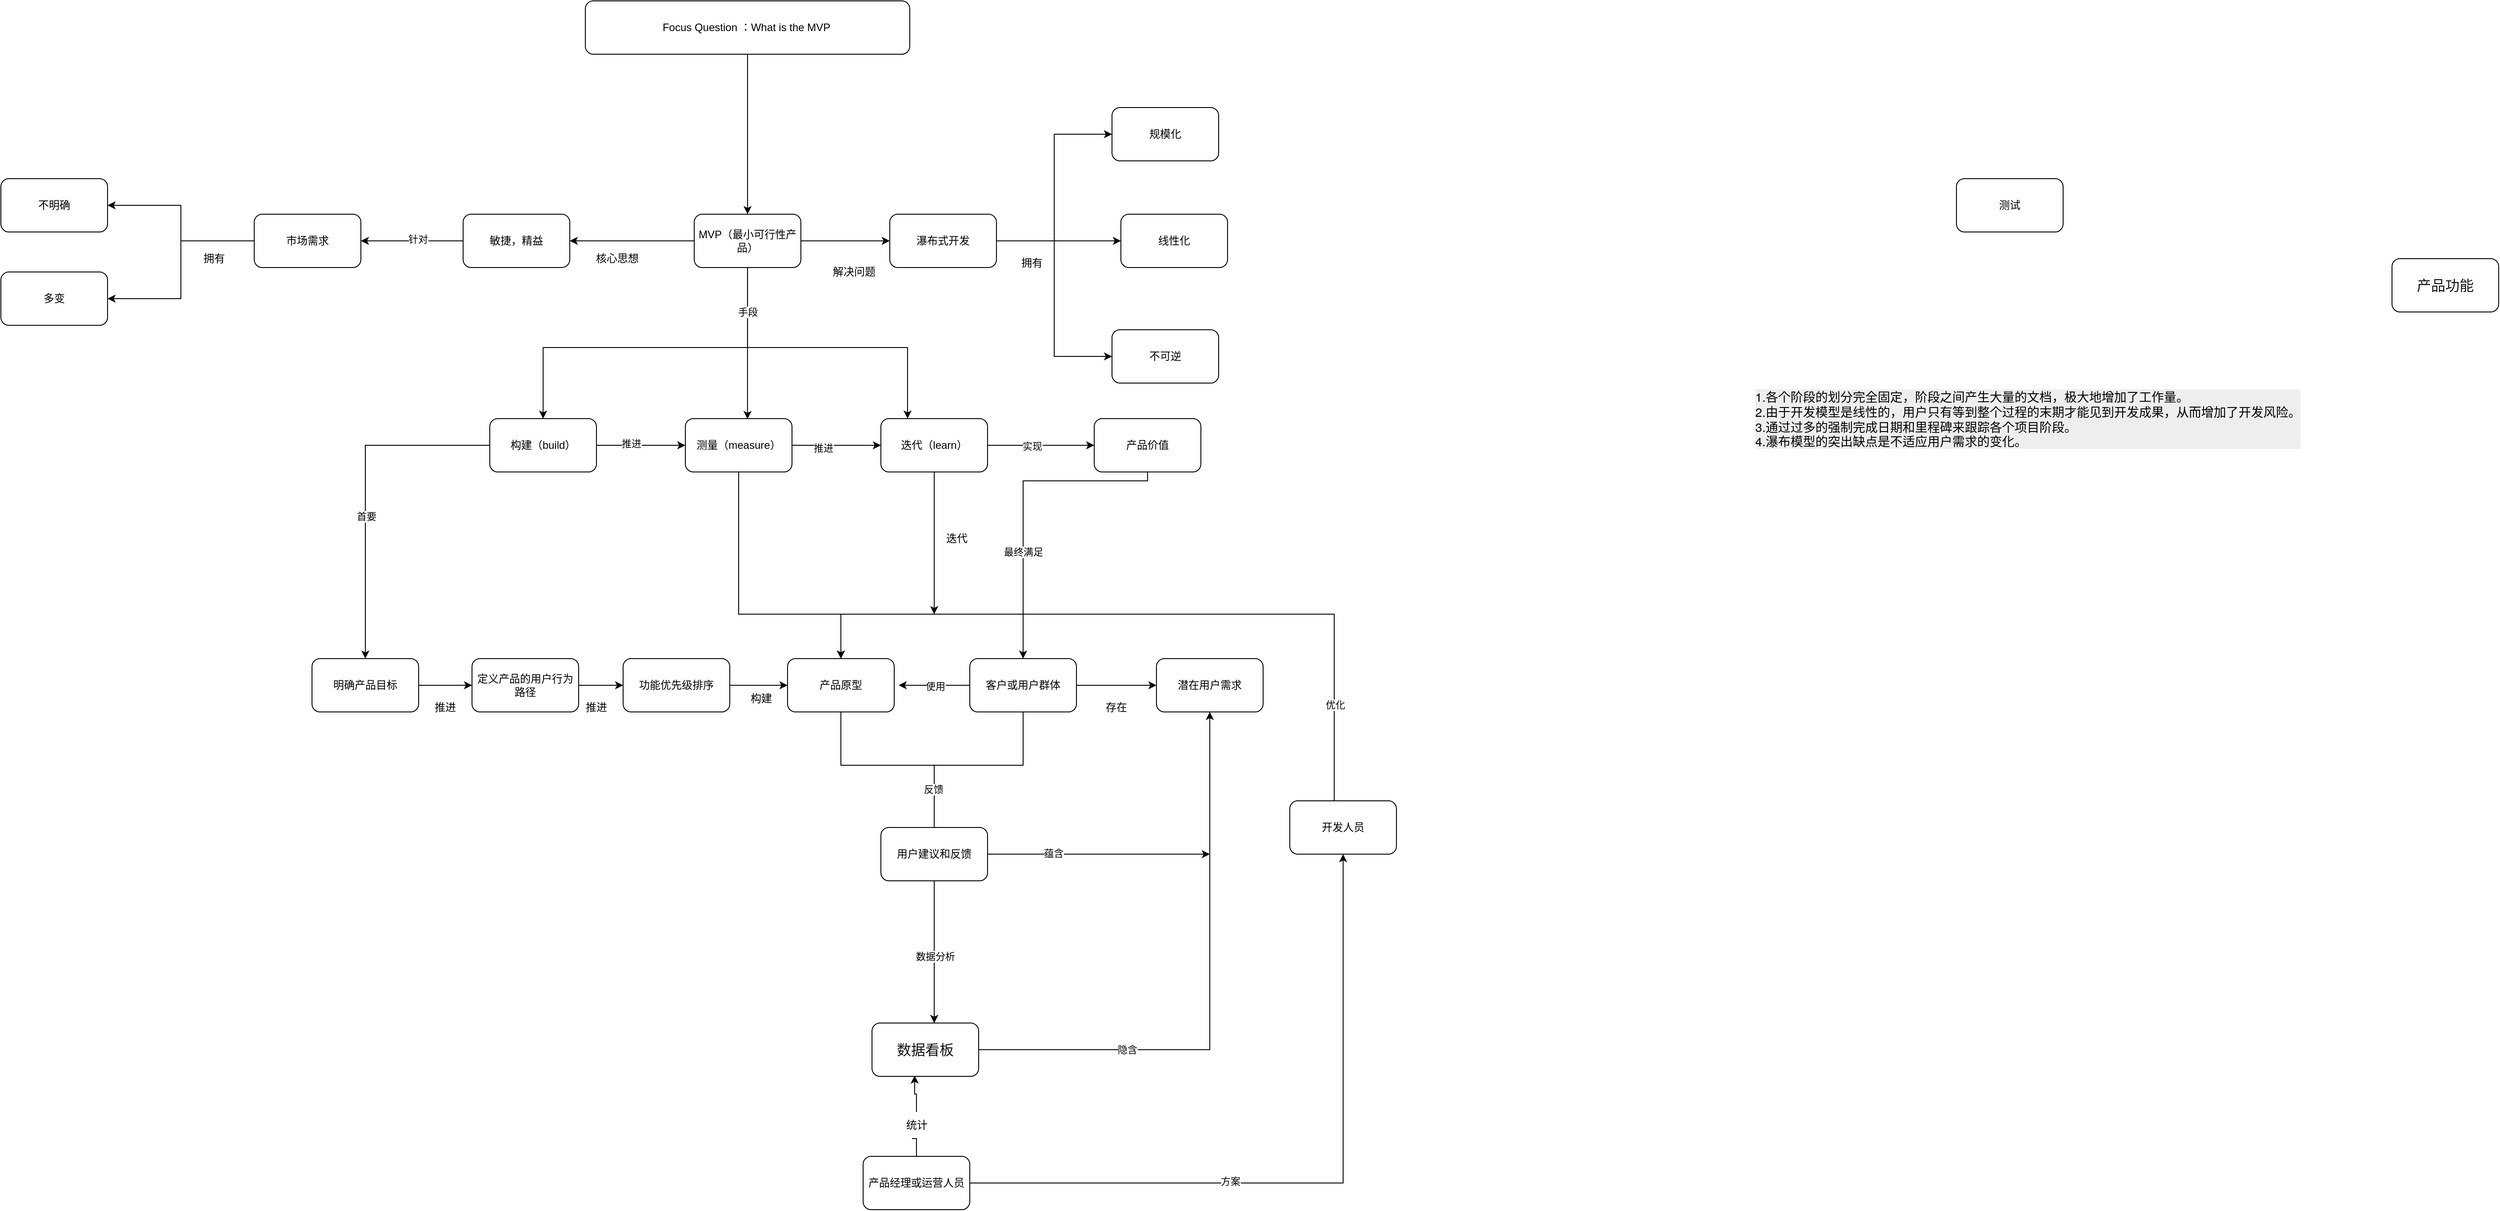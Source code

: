 <mxfile version="20.2.2" type="github">
  <diagram id="xvUX5qQLCBp6dpglBEQe" name="Page-1">
    <mxGraphModel dx="4820" dy="1690" grid="1" gridSize="10" guides="1" tooltips="1" connect="1" arrows="1" fold="1" page="1" pageScale="1" pageWidth="850" pageHeight="1100" math="0" shadow="0">
      <root>
        <mxCell id="0" />
        <mxCell id="1" parent="0" />
        <mxCell id="tEKggc_TftKG10XTZEe7-66" style="edgeStyle=orthogonalEdgeStyle;rounded=0;orthogonalLoop=1;jettySize=auto;html=1;" edge="1" parent="1" source="Z29zKsFdyH_NHhmtxofu-5" target="tEKggc_TftKG10XTZEe7-9">
          <mxGeometry relative="1" as="geometry" />
        </mxCell>
        <mxCell id="Z29zKsFdyH_NHhmtxofu-5" value="Focus Question ：What is the MVP&amp;nbsp;" style="rounded=1;whiteSpace=wrap;html=1;" parent="1" vertex="1">
          <mxGeometry x="-322.5" y="80" width="365" height="60" as="geometry" />
        </mxCell>
        <mxCell id="tEKggc_TftKG10XTZEe7-21" style="edgeStyle=orthogonalEdgeStyle;rounded=0;orthogonalLoop=1;jettySize=auto;html=1;" edge="1" parent="1" source="Z29zKsFdyH_NHhmtxofu-6">
          <mxGeometry relative="1" as="geometry">
            <mxPoint x="30" y="850" as="targetPoint" />
          </mxGeometry>
        </mxCell>
        <mxCell id="tEKggc_TftKG10XTZEe7-22" value="使用" style="edgeLabel;html=1;align=center;verticalAlign=middle;resizable=0;points=[];" vertex="1" connectable="0" parent="tEKggc_TftKG10XTZEe7-21">
          <mxGeometry x="0.263" y="-3" relative="1" as="geometry">
            <mxPoint x="11" y="3" as="offset" />
          </mxGeometry>
        </mxCell>
        <mxCell id="tEKggc_TftKG10XTZEe7-23" style="edgeStyle=orthogonalEdgeStyle;rounded=0;orthogonalLoop=1;jettySize=auto;html=1;" edge="1" parent="1" source="Z29zKsFdyH_NHhmtxofu-6" target="tEKggc_TftKG10XTZEe7-19">
          <mxGeometry relative="1" as="geometry">
            <Array as="points">
              <mxPoint x="170" y="940" />
              <mxPoint x="70" y="940" />
            </Array>
          </mxGeometry>
        </mxCell>
        <mxCell id="tEKggc_TftKG10XTZEe7-52" style="edgeStyle=orthogonalEdgeStyle;rounded=0;orthogonalLoop=1;jettySize=auto;html=1;entryX=0;entryY=0.5;entryDx=0;entryDy=0;" edge="1" parent="1" source="Z29zKsFdyH_NHhmtxofu-6" target="tEKggc_TftKG10XTZEe7-51">
          <mxGeometry relative="1" as="geometry" />
        </mxCell>
        <mxCell id="Z29zKsFdyH_NHhmtxofu-6" value="客户或用户群体" style="rounded=1;whiteSpace=wrap;html=1;" parent="1" vertex="1">
          <mxGeometry x="110" y="820" width="120" height="60" as="geometry" />
        </mxCell>
        <mxCell id="Z29zKsFdyH_NHhmtxofu-8" value="测试" style="rounded=1;whiteSpace=wrap;html=1;" parent="1" vertex="1">
          <mxGeometry x="1220" y="280" width="120" height="60" as="geometry" />
        </mxCell>
        <mxCell id="tEKggc_TftKG10XTZEe7-80" style="edgeStyle=orthogonalEdgeStyle;rounded=0;orthogonalLoop=1;jettySize=auto;html=1;entryX=0;entryY=0.5;entryDx=0;entryDy=0;" edge="1" parent="1" source="tEKggc_TftKG10XTZEe7-1" target="tEKggc_TftKG10XTZEe7-79">
          <mxGeometry relative="1" as="geometry" />
        </mxCell>
        <mxCell id="tEKggc_TftKG10XTZEe7-1" value="瀑布式开发" style="rounded=1;whiteSpace=wrap;html=1;" vertex="1" parent="1">
          <mxGeometry x="20" y="320" width="120" height="60" as="geometry" />
        </mxCell>
        <mxCell id="tEKggc_TftKG10XTZEe7-5" value="&lt;span style=&quot;color: rgb(18, 18, 18); font-family: -apple-system, BlinkMacSystemFont, &amp;quot;Helvetica Neue&amp;quot;, &amp;quot;PingFang SC&amp;quot;, &amp;quot;Microsoft YaHei&amp;quot;, &amp;quot;Source Han Sans SC&amp;quot;, &amp;quot;Noto Sans CJK SC&amp;quot;, &amp;quot;WenQuanYi Micro Hei&amp;quot;, sans-serif; font-size: medium; text-align: start; background-color: rgb(255, 255, 255);&quot;&gt;产品功能&lt;/span&gt;" style="rounded=1;whiteSpace=wrap;html=1;" vertex="1" parent="1">
          <mxGeometry x="1710" y="370" width="120" height="60" as="geometry" />
        </mxCell>
        <mxCell id="tEKggc_TftKG10XTZEe7-11" style="edgeStyle=orthogonalEdgeStyle;rounded=0;orthogonalLoop=1;jettySize=auto;html=1;entryX=0;entryY=0.5;entryDx=0;entryDy=0;" edge="1" parent="1" source="tEKggc_TftKG10XTZEe7-6" target="tEKggc_TftKG10XTZEe7-7">
          <mxGeometry relative="1" as="geometry" />
        </mxCell>
        <mxCell id="tEKggc_TftKG10XTZEe7-13" value="推进" style="edgeLabel;html=1;align=center;verticalAlign=middle;resizable=0;points=[];" vertex="1" connectable="0" parent="tEKggc_TftKG10XTZEe7-11">
          <mxGeometry x="-0.302" y="-3" relative="1" as="geometry">
            <mxPoint as="offset" />
          </mxGeometry>
        </mxCell>
        <mxCell id="tEKggc_TftKG10XTZEe7-35" style="edgeStyle=orthogonalEdgeStyle;rounded=0;orthogonalLoop=1;jettySize=auto;html=1;" edge="1" parent="1" source="tEKggc_TftKG10XTZEe7-6" target="tEKggc_TftKG10XTZEe7-17">
          <mxGeometry relative="1" as="geometry">
            <Array as="points">
              <mxPoint x="-150" y="770" />
              <mxPoint x="-35" y="770" />
            </Array>
          </mxGeometry>
        </mxCell>
        <mxCell id="tEKggc_TftKG10XTZEe7-6" value="测量（measure）" style="rounded=1;whiteSpace=wrap;html=1;" vertex="1" parent="1">
          <mxGeometry x="-210" y="550" width="120" height="60" as="geometry" />
        </mxCell>
        <mxCell id="tEKggc_TftKG10XTZEe7-42" style="edgeStyle=orthogonalEdgeStyle;rounded=0;orthogonalLoop=1;jettySize=auto;html=1;" edge="1" parent="1" source="tEKggc_TftKG10XTZEe7-7">
          <mxGeometry relative="1" as="geometry">
            <mxPoint x="70" y="770" as="targetPoint" />
          </mxGeometry>
        </mxCell>
        <mxCell id="tEKggc_TftKG10XTZEe7-49" style="edgeStyle=orthogonalEdgeStyle;rounded=0;orthogonalLoop=1;jettySize=auto;html=1;entryX=0;entryY=0.5;entryDx=0;entryDy=0;" edge="1" parent="1" source="tEKggc_TftKG10XTZEe7-7" target="tEKggc_TftKG10XTZEe7-48">
          <mxGeometry relative="1" as="geometry" />
        </mxCell>
        <mxCell id="tEKggc_TftKG10XTZEe7-50" value="实现" style="edgeLabel;html=1;align=center;verticalAlign=middle;resizable=0;points=[];" vertex="1" connectable="0" parent="tEKggc_TftKG10XTZEe7-49">
          <mxGeometry x="-0.173" y="-1" relative="1" as="geometry">
            <mxPoint as="offset" />
          </mxGeometry>
        </mxCell>
        <mxCell id="tEKggc_TftKG10XTZEe7-7" value="迭代（learn）" style="rounded=1;whiteSpace=wrap;html=1;" vertex="1" parent="1">
          <mxGeometry x="10" y="550" width="120" height="60" as="geometry" />
        </mxCell>
        <mxCell id="tEKggc_TftKG10XTZEe7-10" style="edgeStyle=orthogonalEdgeStyle;rounded=0;orthogonalLoop=1;jettySize=auto;html=1;entryX=0;entryY=0.5;entryDx=0;entryDy=0;" edge="1" parent="1" source="tEKggc_TftKG10XTZEe7-8" target="tEKggc_TftKG10XTZEe7-6">
          <mxGeometry relative="1" as="geometry" />
        </mxCell>
        <mxCell id="tEKggc_TftKG10XTZEe7-12" value="推进" style="edgeLabel;html=1;align=center;verticalAlign=middle;resizable=0;points=[];" vertex="1" connectable="0" parent="tEKggc_TftKG10XTZEe7-10">
          <mxGeometry x="-0.222" y="2" relative="1" as="geometry">
            <mxPoint as="offset" />
          </mxGeometry>
        </mxCell>
        <mxCell id="tEKggc_TftKG10XTZEe7-44" style="edgeStyle=orthogonalEdgeStyle;rounded=0;orthogonalLoop=1;jettySize=auto;html=1;" edge="1" parent="1" source="tEKggc_TftKG10XTZEe7-8" target="tEKggc_TftKG10XTZEe7-14">
          <mxGeometry relative="1" as="geometry" />
        </mxCell>
        <mxCell id="tEKggc_TftKG10XTZEe7-45" value="首要" style="edgeLabel;html=1;align=center;verticalAlign=middle;resizable=0;points=[];" vertex="1" connectable="0" parent="tEKggc_TftKG10XTZEe7-44">
          <mxGeometry x="0.157" y="1" relative="1" as="geometry">
            <mxPoint as="offset" />
          </mxGeometry>
        </mxCell>
        <mxCell id="tEKggc_TftKG10XTZEe7-8" value="构建（build）" style="rounded=1;whiteSpace=wrap;html=1;" vertex="1" parent="1">
          <mxGeometry x="-430" y="550" width="120" height="60" as="geometry" />
        </mxCell>
        <mxCell id="tEKggc_TftKG10XTZEe7-46" style="edgeStyle=orthogonalEdgeStyle;rounded=0;orthogonalLoop=1;jettySize=auto;html=1;entryX=1;entryY=0.5;entryDx=0;entryDy=0;" edge="1" parent="1" source="tEKggc_TftKG10XTZEe7-9" target="tEKggc_TftKG10XTZEe7-94">
          <mxGeometry relative="1" as="geometry">
            <mxPoint x="-300" y="350" as="targetPoint" />
          </mxGeometry>
        </mxCell>
        <mxCell id="tEKggc_TftKG10XTZEe7-62" style="edgeStyle=orthogonalEdgeStyle;rounded=0;orthogonalLoop=1;jettySize=auto;html=1;" edge="1" parent="1" source="tEKggc_TftKG10XTZEe7-9" target="tEKggc_TftKG10XTZEe7-1">
          <mxGeometry relative="1" as="geometry" />
        </mxCell>
        <mxCell id="tEKggc_TftKG10XTZEe7-69" style="edgeStyle=orthogonalEdgeStyle;rounded=0;orthogonalLoop=1;jettySize=auto;html=1;entryX=0.583;entryY=0.008;entryDx=0;entryDy=0;entryPerimeter=0;" edge="1" parent="1" source="tEKggc_TftKG10XTZEe7-9" target="tEKggc_TftKG10XTZEe7-6">
          <mxGeometry relative="1" as="geometry" />
        </mxCell>
        <mxCell id="tEKggc_TftKG10XTZEe7-9" value="MVP（最小可行性产品）" style="rounded=1;whiteSpace=wrap;html=1;" vertex="1" parent="1">
          <mxGeometry x="-200" y="320" width="120" height="60" as="geometry" />
        </mxCell>
        <mxCell id="tEKggc_TftKG10XTZEe7-39" style="edgeStyle=orthogonalEdgeStyle;rounded=0;orthogonalLoop=1;jettySize=auto;html=1;entryX=0;entryY=0.5;entryDx=0;entryDy=0;" edge="1" parent="1" source="tEKggc_TftKG10XTZEe7-14" target="tEKggc_TftKG10XTZEe7-15">
          <mxGeometry relative="1" as="geometry" />
        </mxCell>
        <mxCell id="tEKggc_TftKG10XTZEe7-14" value="明确产品目标" style="rounded=1;whiteSpace=wrap;html=1;" vertex="1" parent="1">
          <mxGeometry x="-630" y="820" width="120" height="60" as="geometry" />
        </mxCell>
        <mxCell id="tEKggc_TftKG10XTZEe7-38" style="edgeStyle=orthogonalEdgeStyle;rounded=0;orthogonalLoop=1;jettySize=auto;html=1;entryX=0;entryY=0.5;entryDx=0;entryDy=0;" edge="1" parent="1" source="tEKggc_TftKG10XTZEe7-15" target="tEKggc_TftKG10XTZEe7-16">
          <mxGeometry relative="1" as="geometry" />
        </mxCell>
        <mxCell id="tEKggc_TftKG10XTZEe7-15" value="定义产品的用户行为路径" style="rounded=1;whiteSpace=wrap;html=1;" vertex="1" parent="1">
          <mxGeometry x="-450" y="820" width="120" height="60" as="geometry" />
        </mxCell>
        <mxCell id="tEKggc_TftKG10XTZEe7-36" style="edgeStyle=orthogonalEdgeStyle;rounded=0;orthogonalLoop=1;jettySize=auto;html=1;" edge="1" parent="1" source="tEKggc_TftKG10XTZEe7-16" target="tEKggc_TftKG10XTZEe7-17">
          <mxGeometry relative="1" as="geometry" />
        </mxCell>
        <mxCell id="tEKggc_TftKG10XTZEe7-16" value="功能优先级排序" style="rounded=1;whiteSpace=wrap;html=1;" vertex="1" parent="1">
          <mxGeometry x="-280" y="820" width="120" height="60" as="geometry" />
        </mxCell>
        <mxCell id="tEKggc_TftKG10XTZEe7-24" style="edgeStyle=orthogonalEdgeStyle;rounded=0;orthogonalLoop=1;jettySize=auto;html=1;" edge="1" parent="1" source="tEKggc_TftKG10XTZEe7-17" target="tEKggc_TftKG10XTZEe7-19">
          <mxGeometry relative="1" as="geometry">
            <Array as="points">
              <mxPoint x="-35" y="940" />
              <mxPoint x="70" y="940" />
            </Array>
          </mxGeometry>
        </mxCell>
        <mxCell id="tEKggc_TftKG10XTZEe7-25" value="数据分析" style="edgeLabel;html=1;align=center;verticalAlign=middle;resizable=0;points=[];" vertex="1" connectable="0" parent="tEKggc_TftKG10XTZEe7-24">
          <mxGeometry x="0.67" y="1" relative="1" as="geometry">
            <mxPoint as="offset" />
          </mxGeometry>
        </mxCell>
        <mxCell id="tEKggc_TftKG10XTZEe7-57" value="反馈" style="edgeLabel;html=1;align=center;verticalAlign=middle;resizable=0;points=[];" vertex="1" connectable="0" parent="tEKggc_TftKG10XTZEe7-24">
          <mxGeometry x="-0.157" y="-1" relative="1" as="geometry">
            <mxPoint as="offset" />
          </mxGeometry>
        </mxCell>
        <mxCell id="tEKggc_TftKG10XTZEe7-17" value="产品原型" style="rounded=1;whiteSpace=wrap;html=1;" vertex="1" parent="1">
          <mxGeometry x="-95" y="820" width="120" height="60" as="geometry" />
        </mxCell>
        <mxCell id="tEKggc_TftKG10XTZEe7-26" style="edgeStyle=orthogonalEdgeStyle;rounded=0;orthogonalLoop=1;jettySize=auto;html=1;entryX=0.4;entryY=0.986;entryDx=0;entryDy=0;entryPerimeter=0;startArrow=none;" edge="1" parent="1" source="tEKggc_TftKG10XTZEe7-27" target="tEKggc_TftKG10XTZEe7-19">
          <mxGeometry relative="1" as="geometry" />
        </mxCell>
        <mxCell id="tEKggc_TftKG10XTZEe7-31" style="edgeStyle=orthogonalEdgeStyle;rounded=0;orthogonalLoop=1;jettySize=auto;html=1;" edge="1" parent="1" source="tEKggc_TftKG10XTZEe7-18" target="tEKggc_TftKG10XTZEe7-20">
          <mxGeometry relative="1" as="geometry" />
        </mxCell>
        <mxCell id="tEKggc_TftKG10XTZEe7-32" value="方案" style="edgeLabel;html=1;align=center;verticalAlign=middle;resizable=0;points=[];" vertex="1" connectable="0" parent="tEKggc_TftKG10XTZEe7-31">
          <mxGeometry x="-0.258" y="2" relative="1" as="geometry">
            <mxPoint as="offset" />
          </mxGeometry>
        </mxCell>
        <mxCell id="tEKggc_TftKG10XTZEe7-18" value="产品经理或运营人员" style="rounded=1;whiteSpace=wrap;html=1;" vertex="1" parent="1">
          <mxGeometry x="-10" y="1380" width="120" height="60" as="geometry" />
        </mxCell>
        <mxCell id="tEKggc_TftKG10XTZEe7-54" style="edgeStyle=orthogonalEdgeStyle;rounded=0;orthogonalLoop=1;jettySize=auto;html=1;" edge="1" parent="1" source="tEKggc_TftKG10XTZEe7-19" target="tEKggc_TftKG10XTZEe7-51">
          <mxGeometry relative="1" as="geometry" />
        </mxCell>
        <mxCell id="tEKggc_TftKG10XTZEe7-55" value="隐含" style="edgeLabel;html=1;align=center;verticalAlign=middle;resizable=0;points=[];" vertex="1" connectable="0" parent="tEKggc_TftKG10XTZEe7-54">
          <mxGeometry x="-0.479" relative="1" as="geometry">
            <mxPoint as="offset" />
          </mxGeometry>
        </mxCell>
        <mxCell id="tEKggc_TftKG10XTZEe7-19" value="&lt;span style=&quot;color: rgb(18, 18, 18); font-family: -apple-system, BlinkMacSystemFont, &amp;quot;Helvetica Neue&amp;quot;, &amp;quot;PingFang SC&amp;quot;, &amp;quot;Microsoft YaHei&amp;quot;, &amp;quot;Source Han Sans SC&amp;quot;, &amp;quot;Noto Sans CJK SC&amp;quot;, &amp;quot;WenQuanYi Micro Hei&amp;quot;, sans-serif; font-size: medium; text-align: start; background-color: rgb(255, 255, 255);&quot;&gt;数据看板&lt;/span&gt;" style="rounded=1;whiteSpace=wrap;html=1;" vertex="1" parent="1">
          <mxGeometry y="1230" width="120" height="60" as="geometry" />
        </mxCell>
        <mxCell id="tEKggc_TftKG10XTZEe7-33" style="edgeStyle=orthogonalEdgeStyle;rounded=0;orthogonalLoop=1;jettySize=auto;html=1;" edge="1" parent="1" source="tEKggc_TftKG10XTZEe7-20" target="tEKggc_TftKG10XTZEe7-17">
          <mxGeometry relative="1" as="geometry">
            <Array as="points">
              <mxPoint x="520" y="770" />
              <mxPoint x="-35" y="770" />
            </Array>
          </mxGeometry>
        </mxCell>
        <mxCell id="tEKggc_TftKG10XTZEe7-34" value="优化" style="edgeLabel;html=1;align=center;verticalAlign=middle;resizable=0;points=[];" vertex="1" connectable="0" parent="tEKggc_TftKG10XTZEe7-33">
          <mxGeometry x="-0.734" y="-1" relative="1" as="geometry">
            <mxPoint as="offset" />
          </mxGeometry>
        </mxCell>
        <mxCell id="tEKggc_TftKG10XTZEe7-20" value="开发人员" style="rounded=1;whiteSpace=wrap;html=1;" vertex="1" parent="1">
          <mxGeometry x="470" y="980" width="120" height="60" as="geometry" />
        </mxCell>
        <mxCell id="tEKggc_TftKG10XTZEe7-27" value="统计" style="text;html=1;align=center;verticalAlign=middle;resizable=0;points=[];autosize=1;strokeColor=none;fillColor=none;" vertex="1" parent="1">
          <mxGeometry x="25" y="1330" width="50" height="30" as="geometry" />
        </mxCell>
        <mxCell id="tEKggc_TftKG10XTZEe7-28" value="" style="edgeStyle=orthogonalEdgeStyle;rounded=0;orthogonalLoop=1;jettySize=auto;html=1;entryX=0.4;entryY=0.986;entryDx=0;entryDy=0;entryPerimeter=0;endArrow=none;" edge="1" parent="1" source="tEKggc_TftKG10XTZEe7-18" target="tEKggc_TftKG10XTZEe7-27">
          <mxGeometry relative="1" as="geometry">
            <mxPoint x="50" y="1380" as="sourcePoint" />
            <mxPoint x="48" y="1289.16" as="targetPoint" />
          </mxGeometry>
        </mxCell>
        <mxCell id="tEKggc_TftKG10XTZEe7-37" value="构建" style="text;html=1;align=center;verticalAlign=middle;resizable=0;points=[];autosize=1;strokeColor=none;fillColor=none;" vertex="1" parent="1">
          <mxGeometry x="-150" y="850" width="50" height="30" as="geometry" />
        </mxCell>
        <mxCell id="tEKggc_TftKG10XTZEe7-40" value="推进" style="text;html=1;strokeColor=none;fillColor=none;align=center;verticalAlign=middle;whiteSpace=wrap;rounded=0;" vertex="1" parent="1">
          <mxGeometry x="-340" y="860" width="60" height="30" as="geometry" />
        </mxCell>
        <mxCell id="tEKggc_TftKG10XTZEe7-41" value="推进" style="text;html=1;strokeColor=none;fillColor=none;align=center;verticalAlign=middle;whiteSpace=wrap;rounded=0;" vertex="1" parent="1">
          <mxGeometry x="-510" y="860" width="60" height="30" as="geometry" />
        </mxCell>
        <mxCell id="tEKggc_TftKG10XTZEe7-43" value="迭代" style="text;html=1;align=center;verticalAlign=middle;resizable=0;points=[];autosize=1;strokeColor=none;fillColor=none;" vertex="1" parent="1">
          <mxGeometry x="70" y="670" width="50" height="30" as="geometry" />
        </mxCell>
        <mxCell id="tEKggc_TftKG10XTZEe7-60" style="edgeStyle=orthogonalEdgeStyle;rounded=0;orthogonalLoop=1;jettySize=auto;html=1;" edge="1" parent="1" source="tEKggc_TftKG10XTZEe7-48" target="Z29zKsFdyH_NHhmtxofu-6">
          <mxGeometry relative="1" as="geometry">
            <Array as="points">
              <mxPoint x="310" y="620" />
              <mxPoint x="170" y="620" />
            </Array>
          </mxGeometry>
        </mxCell>
        <mxCell id="tEKggc_TftKG10XTZEe7-61" value="最终满足" style="edgeLabel;html=1;align=center;verticalAlign=middle;resizable=0;points=[];" vertex="1" connectable="0" parent="tEKggc_TftKG10XTZEe7-60">
          <mxGeometry x="0.314" relative="1" as="geometry">
            <mxPoint as="offset" />
          </mxGeometry>
        </mxCell>
        <mxCell id="tEKggc_TftKG10XTZEe7-48" value="产品价值" style="rounded=1;whiteSpace=wrap;html=1;" vertex="1" parent="1">
          <mxGeometry x="250" y="550" width="120" height="60" as="geometry" />
        </mxCell>
        <mxCell id="tEKggc_TftKG10XTZEe7-51" value="潜在用户需求" style="rounded=1;whiteSpace=wrap;html=1;" vertex="1" parent="1">
          <mxGeometry x="320" y="820" width="120" height="60" as="geometry" />
        </mxCell>
        <mxCell id="tEKggc_TftKG10XTZEe7-53" value="存在" style="text;html=1;strokeColor=none;fillColor=none;align=center;verticalAlign=middle;whiteSpace=wrap;rounded=0;" vertex="1" parent="1">
          <mxGeometry x="245" y="860" width="60" height="30" as="geometry" />
        </mxCell>
        <mxCell id="tEKggc_TftKG10XTZEe7-58" style="edgeStyle=orthogonalEdgeStyle;rounded=0;orthogonalLoop=1;jettySize=auto;html=1;" edge="1" parent="1" source="tEKggc_TftKG10XTZEe7-56">
          <mxGeometry relative="1" as="geometry">
            <mxPoint x="380" y="1040" as="targetPoint" />
          </mxGeometry>
        </mxCell>
        <mxCell id="tEKggc_TftKG10XTZEe7-59" value="蕴含" style="edgeLabel;html=1;align=center;verticalAlign=middle;resizable=0;points=[];" vertex="1" connectable="0" parent="tEKggc_TftKG10XTZEe7-58">
          <mxGeometry x="-0.411" y="1" relative="1" as="geometry">
            <mxPoint as="offset" />
          </mxGeometry>
        </mxCell>
        <mxCell id="tEKggc_TftKG10XTZEe7-56" value="用户建议和反馈" style="rounded=1;whiteSpace=wrap;html=1;" vertex="1" parent="1">
          <mxGeometry x="10" y="1010" width="120" height="60" as="geometry" />
        </mxCell>
        <mxCell id="tEKggc_TftKG10XTZEe7-63" value="解决问题" style="text;html=1;strokeColor=none;fillColor=none;align=center;verticalAlign=middle;whiteSpace=wrap;rounded=0;" vertex="1" parent="1">
          <mxGeometry x="-50" y="370" width="60" height="30" as="geometry" />
        </mxCell>
        <mxCell id="tEKggc_TftKG10XTZEe7-72" style="edgeStyle=orthogonalEdgeStyle;rounded=0;orthogonalLoop=1;jettySize=auto;html=1;entryX=0.25;entryY=0;entryDx=0;entryDy=0;" edge="1" parent="1" source="tEKggc_TftKG10XTZEe7-9" target="tEKggc_TftKG10XTZEe7-7">
          <mxGeometry relative="1" as="geometry">
            <Array as="points">
              <mxPoint x="-140" y="470" />
              <mxPoint x="40" y="470" />
            </Array>
          </mxGeometry>
        </mxCell>
        <mxCell id="tEKggc_TftKG10XTZEe7-73" style="edgeStyle=orthogonalEdgeStyle;rounded=0;orthogonalLoop=1;jettySize=auto;html=1;entryX=0.5;entryY=0;entryDx=0;entryDy=0;" edge="1" parent="1" source="tEKggc_TftKG10XTZEe7-9" target="tEKggc_TftKG10XTZEe7-8">
          <mxGeometry relative="1" as="geometry">
            <Array as="points">
              <mxPoint x="-140" y="470" />
              <mxPoint x="-370" y="470" />
            </Array>
          </mxGeometry>
        </mxCell>
        <mxCell id="tEKggc_TftKG10XTZEe7-74" value="手段" style="edgeLabel;html=1;align=center;verticalAlign=middle;resizable=0;points=[];" vertex="1" connectable="0" parent="tEKggc_TftKG10XTZEe7-73">
          <mxGeometry x="-0.872" relative="1" as="geometry">
            <mxPoint y="24" as="offset" />
          </mxGeometry>
        </mxCell>
        <mxCell id="tEKggc_TftKG10XTZEe7-75" value="核心思想" style="text;html=1;align=center;verticalAlign=middle;resizable=0;points=[];autosize=1;strokeColor=none;fillColor=none;" vertex="1" parent="1">
          <mxGeometry x="-322.5" y="355" width="70" height="30" as="geometry" />
        </mxCell>
        <mxCell id="tEKggc_TftKG10XTZEe7-76" value="线性化" style="rounded=1;whiteSpace=wrap;html=1;" vertex="1" parent="1">
          <mxGeometry x="280" y="320" width="120" height="60" as="geometry" />
        </mxCell>
        <mxCell id="tEKggc_TftKG10XTZEe7-77" value="不可逆" style="rounded=1;whiteSpace=wrap;html=1;" vertex="1" parent="1">
          <mxGeometry x="270" y="450" width="120" height="60" as="geometry" />
        </mxCell>
        <mxCell id="tEKggc_TftKG10XTZEe7-78" value="&lt;div style=&quot;margin: 0px; padding: 0px; font-family: &amp;quot;PingFang SC&amp;quot;, &amp;quot;Microsoft YaHei&amp;quot;, &amp;quot;Helvetica Neue&amp;quot;, Helvetica, Arial, sans-serif; font-size: 14px; text-align: left; background-color: rgb(238, 238, 238);&quot; data-slate-key=&quot;bnymH&quot; data-slate-node=&quot;element&quot; class=&quot;slate-element-paragraph slate-block ng-star-inserted&quot;&gt;&lt;span style=&quot;margin: 0px; padding: 0px;&quot; data-slate-node=&quot;text&quot; class=&quot;ng-star-inserted&quot;&gt;1.各个阶段的划分完全固定，阶段之间产生大量的文档，极大地增加了工作量。&lt;/span&gt;&lt;/div&gt;&lt;div style=&quot;margin: 0px; padding: 0px; font-family: &amp;quot;PingFang SC&amp;quot;, &amp;quot;Microsoft YaHei&amp;quot;, &amp;quot;Helvetica Neue&amp;quot;, Helvetica, Arial, sans-serif; font-size: 14px; text-align: left; background-color: rgb(238, 238, 238);&quot; data-slate-key=&quot;SBHNH&quot; data-slate-node=&quot;element&quot; class=&quot;slate-element-paragraph slate-block ng-star-inserted&quot;&gt;&lt;span style=&quot;margin: 0px; padding: 0px;&quot; data-slate-node=&quot;text&quot; class=&quot;ng-star-inserted&quot;&gt;2.由于开发模型是线性的，用户只有等到整个过程的末期才能见到开发成果，从而增加了开发风险。&lt;/span&gt;&lt;/div&gt;&lt;div style=&quot;margin: 0px; padding: 0px; font-family: &amp;quot;PingFang SC&amp;quot;, &amp;quot;Microsoft YaHei&amp;quot;, &amp;quot;Helvetica Neue&amp;quot;, Helvetica, Arial, sans-serif; font-size: 14px; text-align: left; background-color: rgb(238, 238, 238);&quot; data-slate-key=&quot;KAMZR&quot; data-slate-node=&quot;element&quot; class=&quot;slate-element-paragraph slate-block ng-star-inserted&quot;&gt;&lt;span style=&quot;margin: 0px; padding: 0px;&quot; data-slate-node=&quot;text&quot; class=&quot;ng-star-inserted&quot;&gt;3.通过过多的强制完成日期和里程碑来跟踪各个项目阶段。&lt;/span&gt;&lt;/div&gt;&lt;div style=&quot;margin: 0px; padding: 0px; font-family: &amp;quot;PingFang SC&amp;quot;, &amp;quot;Microsoft YaHei&amp;quot;, &amp;quot;Helvetica Neue&amp;quot;, Helvetica, Arial, sans-serif; font-size: 14px; text-align: left; background-color: rgb(238, 238, 238);&quot; data-slate-key=&quot;paPQi&quot; data-slate-node=&quot;element&quot; class=&quot;slate-element-paragraph slate-block ng-star-inserted&quot;&gt;&lt;span style=&quot;margin: 0px; padding: 0px;&quot; data-slate-node=&quot;text&quot; class=&quot;ng-star-inserted&quot;&gt;4.瀑布模型的突出缺点是不适应用户需求的变化。&lt;/span&gt;&lt;/div&gt;" style="text;html=1;align=center;verticalAlign=middle;resizable=0;points=[];autosize=1;strokeColor=none;fillColor=none;" vertex="1" parent="1">
          <mxGeometry x="980" y="510" width="640" height="80" as="geometry" />
        </mxCell>
        <mxCell id="tEKggc_TftKG10XTZEe7-79" value="规模化" style="rounded=1;whiteSpace=wrap;html=1;" vertex="1" parent="1">
          <mxGeometry x="270" y="200" width="120" height="60" as="geometry" />
        </mxCell>
        <mxCell id="tEKggc_TftKG10XTZEe7-81" style="edgeStyle=orthogonalEdgeStyle;rounded=0;orthogonalLoop=1;jettySize=auto;html=1;entryX=0;entryY=0.5;entryDx=0;entryDy=0;" edge="1" parent="1" source="tEKggc_TftKG10XTZEe7-1" target="tEKggc_TftKG10XTZEe7-76">
          <mxGeometry relative="1" as="geometry">
            <mxPoint x="240" y="350" as="targetPoint" />
          </mxGeometry>
        </mxCell>
        <mxCell id="tEKggc_TftKG10XTZEe7-82" style="edgeStyle=orthogonalEdgeStyle;rounded=0;orthogonalLoop=1;jettySize=auto;html=1;entryX=0;entryY=0.5;entryDx=0;entryDy=0;" edge="1" parent="1" source="tEKggc_TftKG10XTZEe7-1" target="tEKggc_TftKG10XTZEe7-77">
          <mxGeometry relative="1" as="geometry" />
        </mxCell>
        <mxCell id="tEKggc_TftKG10XTZEe7-84" value="拥有" style="text;html=1;strokeColor=none;fillColor=none;align=center;verticalAlign=middle;whiteSpace=wrap;rounded=0;" vertex="1" parent="1">
          <mxGeometry x="150" y="360" width="60" height="30" as="geometry" />
        </mxCell>
        <mxCell id="tEKggc_TftKG10XTZEe7-101" style="edgeStyle=orthogonalEdgeStyle;rounded=0;orthogonalLoop=1;jettySize=auto;html=1;entryX=1;entryY=0.5;entryDx=0;entryDy=0;" edge="1" parent="1" source="tEKggc_TftKG10XTZEe7-94" target="tEKggc_TftKG10XTZEe7-96">
          <mxGeometry relative="1" as="geometry" />
        </mxCell>
        <mxCell id="tEKggc_TftKG10XTZEe7-102" value="针对" style="edgeLabel;html=1;align=center;verticalAlign=middle;resizable=0;points=[];" vertex="1" connectable="0" parent="tEKggc_TftKG10XTZEe7-101">
          <mxGeometry x="-0.107" y="-2" relative="1" as="geometry">
            <mxPoint as="offset" />
          </mxGeometry>
        </mxCell>
        <mxCell id="tEKggc_TftKG10XTZEe7-94" value="敏捷，精益" style="rounded=1;whiteSpace=wrap;html=1;" vertex="1" parent="1">
          <mxGeometry x="-460" y="320" width="120" height="60" as="geometry" />
        </mxCell>
        <mxCell id="tEKggc_TftKG10XTZEe7-95" style="edgeStyle=orthogonalEdgeStyle;rounded=0;orthogonalLoop=1;jettySize=auto;html=1;entryX=1;entryY=0.5;entryDx=0;entryDy=0;" edge="1" parent="1" source="tEKggc_TftKG10XTZEe7-96" target="tEKggc_TftKG10XTZEe7-98">
          <mxGeometry relative="1" as="geometry" />
        </mxCell>
        <mxCell id="tEKggc_TftKG10XTZEe7-96" value="市场需求" style="rounded=1;whiteSpace=wrap;html=1;" vertex="1" parent="1">
          <mxGeometry x="-695" y="320" width="120" height="60" as="geometry" />
        </mxCell>
        <mxCell id="tEKggc_TftKG10XTZEe7-97" value="不明确" style="rounded=1;whiteSpace=wrap;html=1;" vertex="1" parent="1">
          <mxGeometry x="-980" y="280" width="120" height="60" as="geometry" />
        </mxCell>
        <mxCell id="tEKggc_TftKG10XTZEe7-98" value="多变" style="rounded=1;whiteSpace=wrap;html=1;" vertex="1" parent="1">
          <mxGeometry x="-980" y="385" width="120" height="60" as="geometry" />
        </mxCell>
        <mxCell id="tEKggc_TftKG10XTZEe7-99" style="edgeStyle=orthogonalEdgeStyle;rounded=0;orthogonalLoop=1;jettySize=auto;html=1;entryX=1;entryY=0.5;entryDx=0;entryDy=0;" edge="1" parent="1" source="tEKggc_TftKG10XTZEe7-96" target="tEKggc_TftKG10XTZEe7-97">
          <mxGeometry relative="1" as="geometry" />
        </mxCell>
        <mxCell id="tEKggc_TftKG10XTZEe7-100" value="拥有" style="text;html=1;strokeColor=none;fillColor=none;align=center;verticalAlign=middle;whiteSpace=wrap;rounded=0;" vertex="1" parent="1">
          <mxGeometry x="-770" y="355" width="60" height="30" as="geometry" />
        </mxCell>
      </root>
    </mxGraphModel>
  </diagram>
</mxfile>
